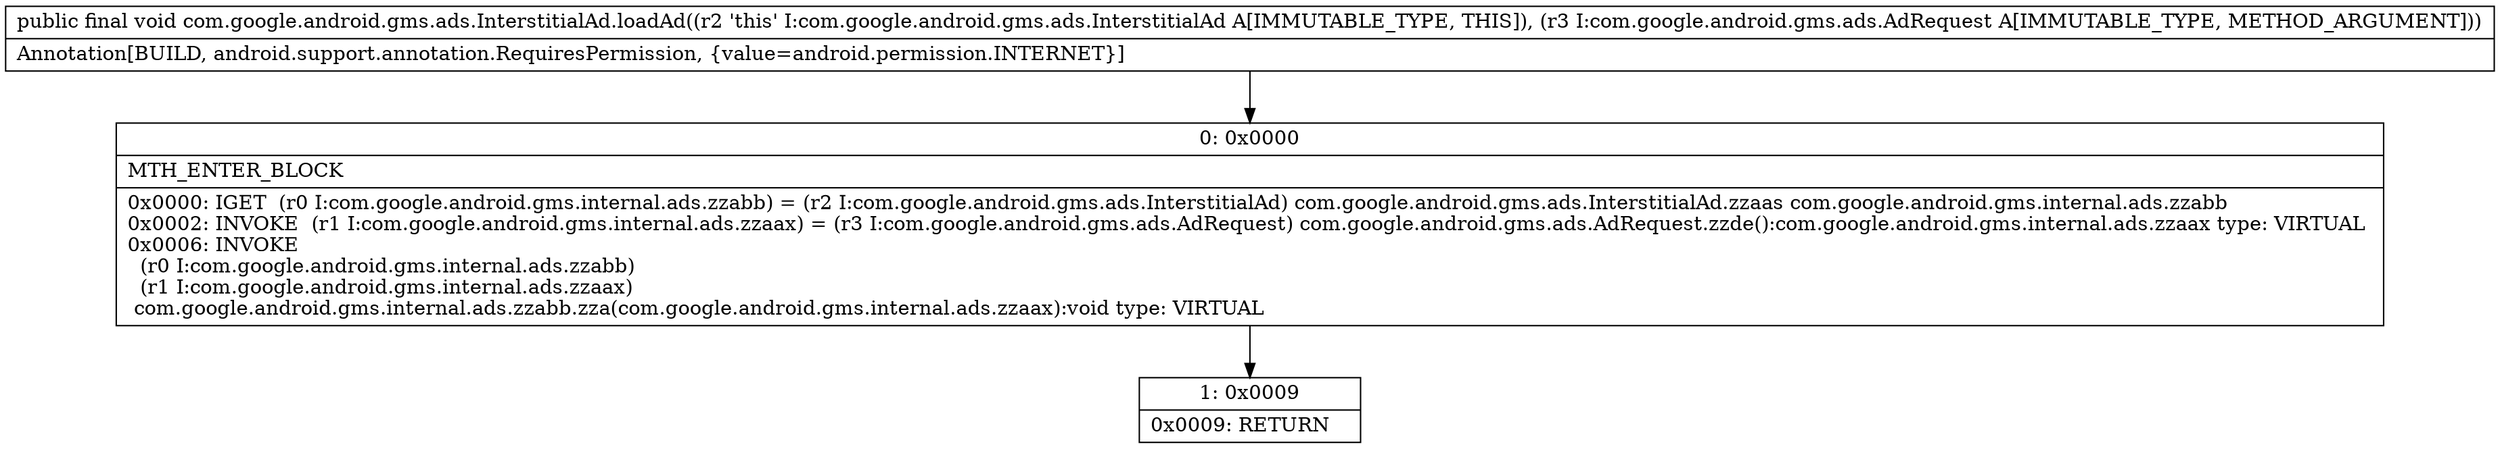 digraph "CFG forcom.google.android.gms.ads.InterstitialAd.loadAd(Lcom\/google\/android\/gms\/ads\/AdRequest;)V" {
Node_0 [shape=record,label="{0\:\ 0x0000|MTH_ENTER_BLOCK\l|0x0000: IGET  (r0 I:com.google.android.gms.internal.ads.zzabb) = (r2 I:com.google.android.gms.ads.InterstitialAd) com.google.android.gms.ads.InterstitialAd.zzaas com.google.android.gms.internal.ads.zzabb \l0x0002: INVOKE  (r1 I:com.google.android.gms.internal.ads.zzaax) = (r3 I:com.google.android.gms.ads.AdRequest) com.google.android.gms.ads.AdRequest.zzde():com.google.android.gms.internal.ads.zzaax type: VIRTUAL \l0x0006: INVOKE  \l  (r0 I:com.google.android.gms.internal.ads.zzabb)\l  (r1 I:com.google.android.gms.internal.ads.zzaax)\l com.google.android.gms.internal.ads.zzabb.zza(com.google.android.gms.internal.ads.zzaax):void type: VIRTUAL \l}"];
Node_1 [shape=record,label="{1\:\ 0x0009|0x0009: RETURN   \l}"];
MethodNode[shape=record,label="{public final void com.google.android.gms.ads.InterstitialAd.loadAd((r2 'this' I:com.google.android.gms.ads.InterstitialAd A[IMMUTABLE_TYPE, THIS]), (r3 I:com.google.android.gms.ads.AdRequest A[IMMUTABLE_TYPE, METHOD_ARGUMENT]))  | Annotation[BUILD, android.support.annotation.RequiresPermission, \{value=android.permission.INTERNET\}]\l}"];
MethodNode -> Node_0;
Node_0 -> Node_1;
}

